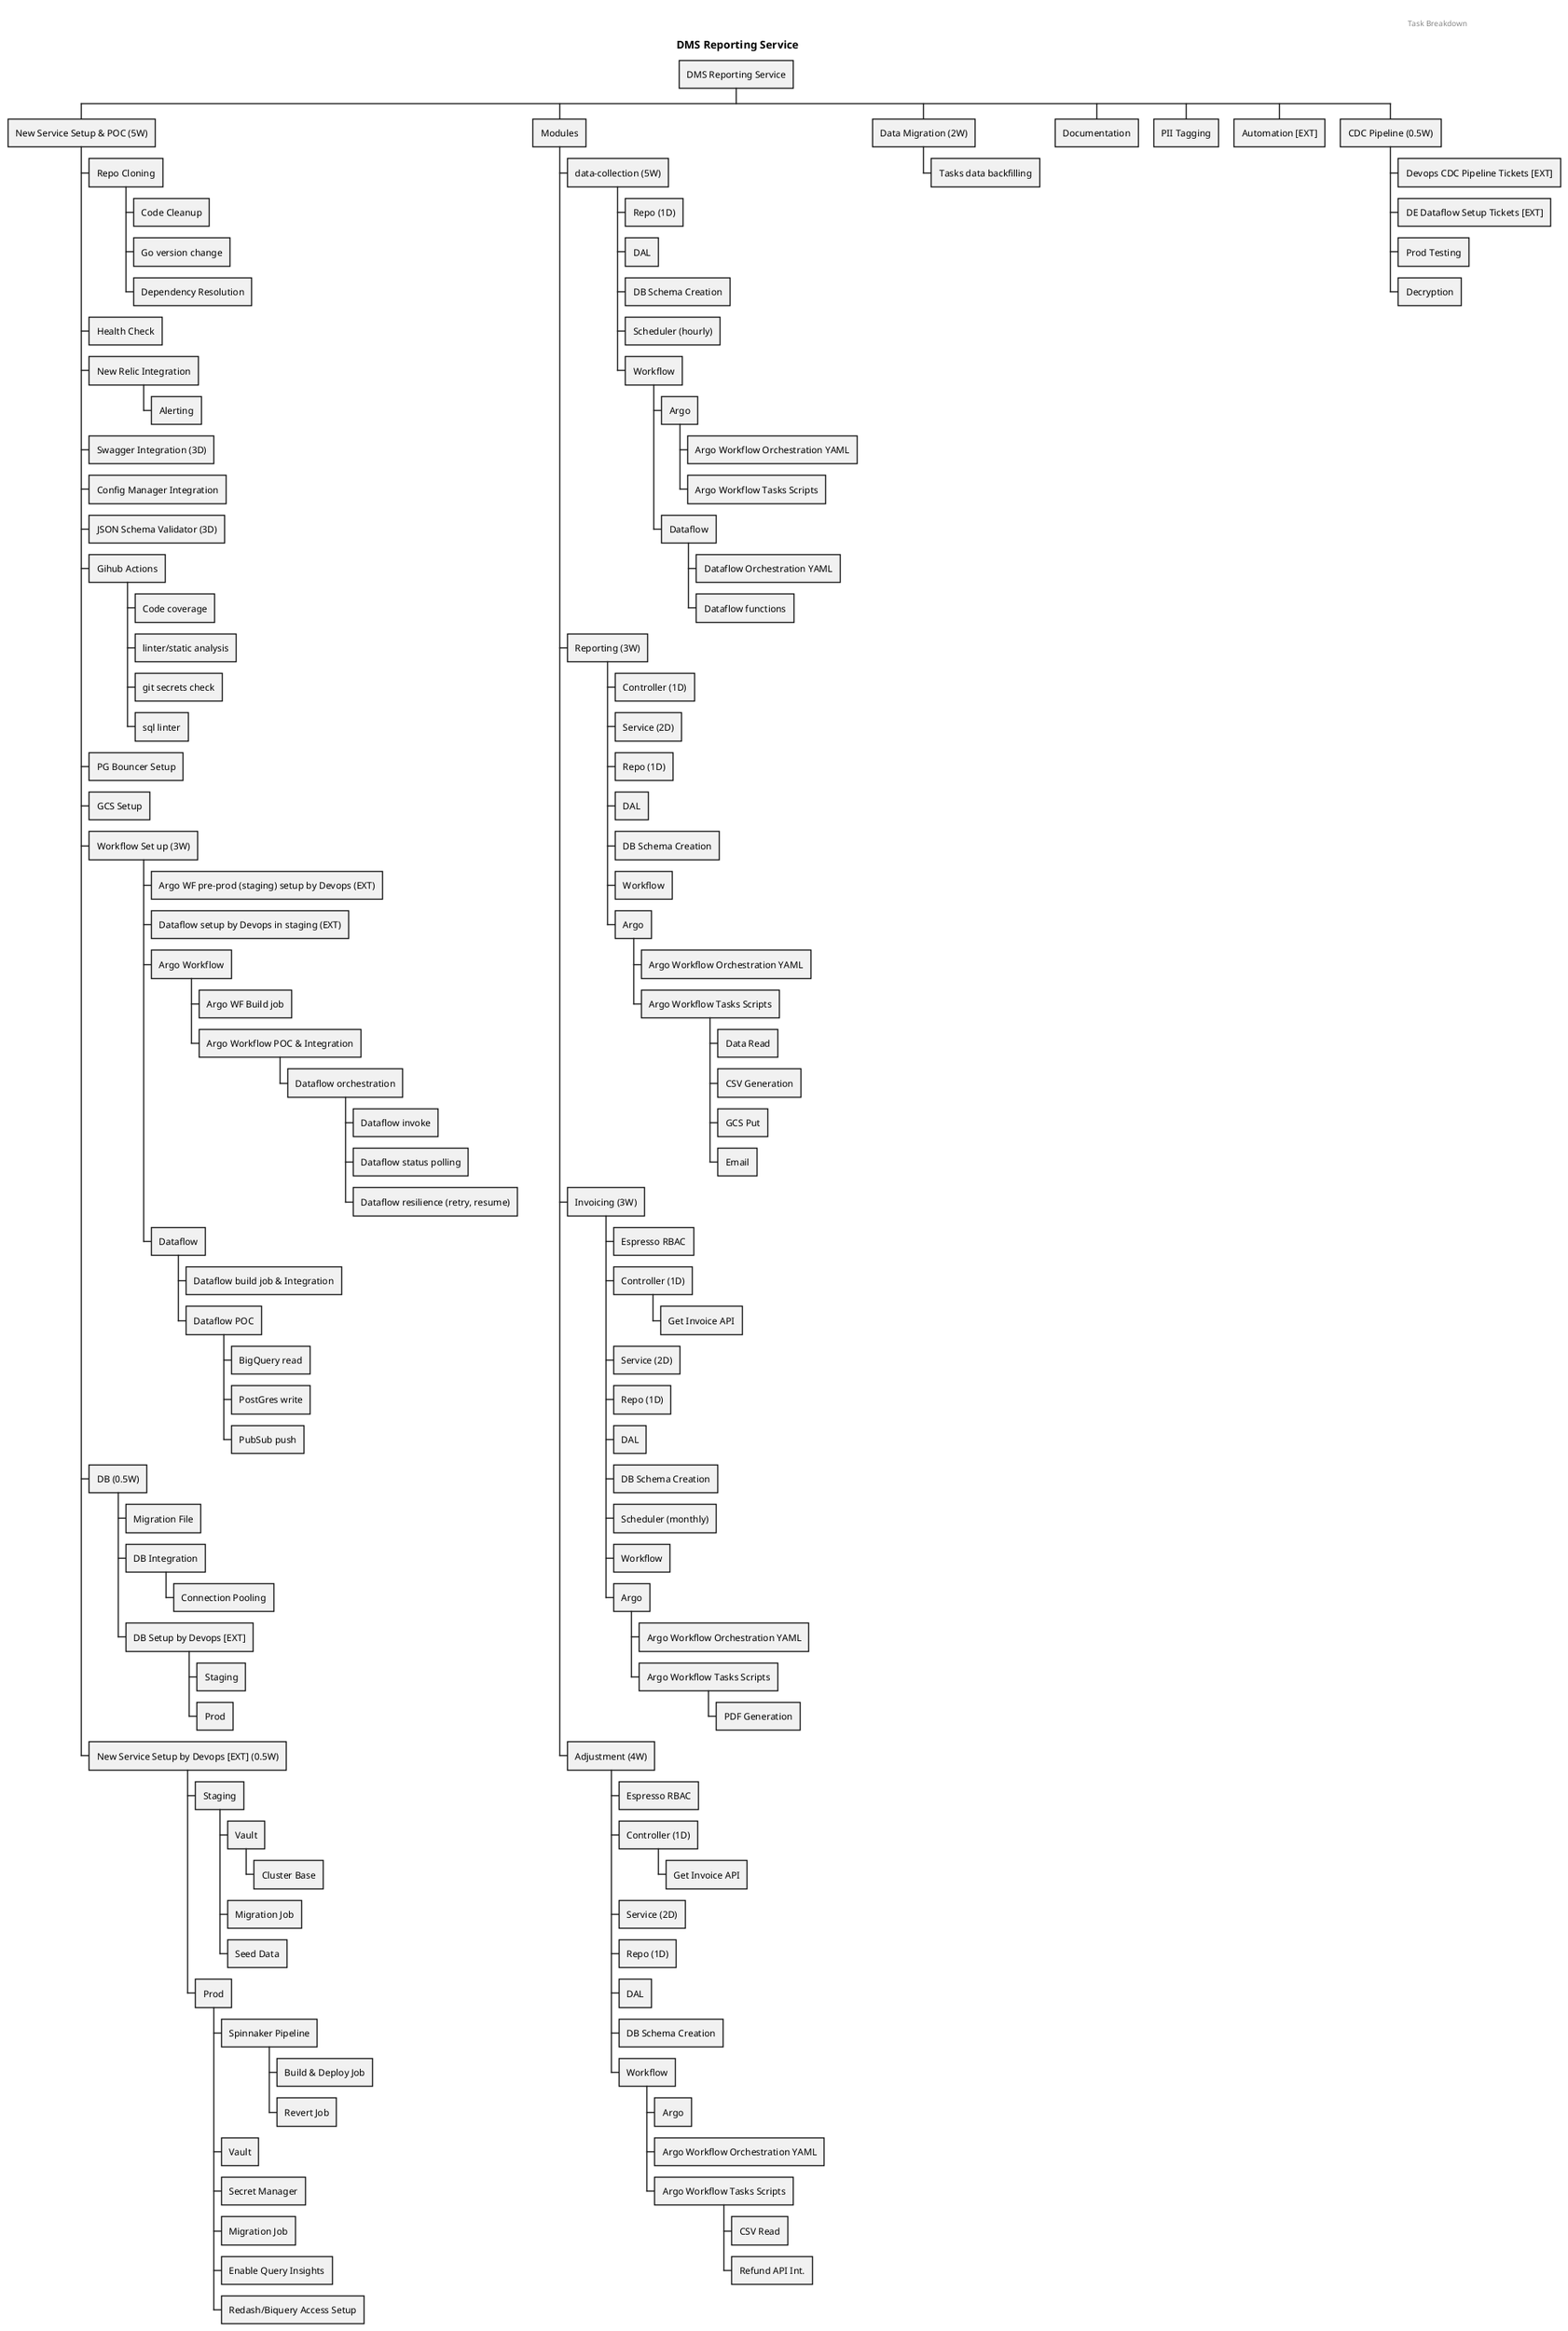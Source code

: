 @startwbs
'https://plantuml.com/mindmap-diagram

title DMS Reporting Service

* DMS Reporting Service
** New Service Setup & POC (5W)
*** Repo Cloning
**** Code Cleanup
**** Go version change
**** Dependency Resolution
*** Health Check
*** New Relic Integration
**** Alerting
*** Swagger Integration (3D)
*** Config Manager Integration
*** JSON Schema Validator (3D)
*** Gihub Actions
**** Code coverage
**** linter/static analysis
**** git secrets check
**** sql linter
*** PG Bouncer Setup
*** GCS Setup
*** Workflow Set up (3W)
**** Argo WF pre-prod (staging) setup by Devops (EXT)
**** Dataflow setup by Devops in staging (EXT)
**** Argo Workflow
***** Argo WF Build job
***** Argo Workflow POC & Integration
****** Dataflow orchestration
******* Dataflow invoke
******* Dataflow status polling
******* Dataflow resilience (retry, resume)
**** Dataflow
***** Dataflow build job & Integration
***** Dataflow POC
****** BigQuery read
****** PostGres write
****** PubSub push

*** DB (0.5W)
**** Migration File
**** DB Integration
***** Connection Pooling
**** DB Setup by Devops [EXT]
***** Staging
***** Prod

*** New Service Setup by Devops [EXT] (0.5W)
**** Staging
***** Vault
****** Cluster Base
***** Migration Job
***** Seed Data
**** Prod
***** Spinnaker Pipeline
****** Build & Deploy Job
****** Revert Job
***** Vault
***** Secret Manager
***** Migration Job
***** Enable Query Insights
***** Redash/Biquery Access Setup

** Modules

*** data-collection (5W)
**** Repo (1D)
**** DAL
**** DB Schema Creation
**** Scheduler (hourly)
**** Workflow
***** Argo
****** Argo Workflow Orchestration YAML
****** Argo Workflow Tasks Scripts
***** Dataflow
****** Dataflow Orchestration YAML
****** Dataflow functions

*** Reporting (3W)
**** Controller (1D)
**** Service (2D)
**** Repo (1D)
**** DAL
**** DB Schema Creation
**** Workflow
**** Argo
***** Argo Workflow Orchestration YAML
***** Argo Workflow Tasks Scripts
****** Data Read
****** CSV Generation
****** GCS Put
****** Email

*** Invoicing (3W)
**** Espresso RBAC
**** Controller (1D)
***** Get Invoice API
**** Service (2D)
**** Repo (1D)
**** DAL
**** DB Schema Creation
**** Scheduler (monthly)
**** Workflow
**** Argo
***** Argo Workflow Orchestration YAML
***** Argo Workflow Tasks Scripts
****** PDF Generation

*** Adjustment (4W)
**** Espresso RBAC
**** Controller (1D)
***** Get Invoice API
**** Service (2D)
**** Repo (1D)
**** DAL
**** DB Schema Creation
**** Workflow
***** Argo
***** Argo Workflow Orchestration YAML
***** Argo Workflow Tasks Scripts
****** CSV Read
****** Refund API Int.

** Data Migration (2W)
*** Tasks data backfilling

** Documentation
** PII Tagging
** Automation [EXT]
** CDC Pipeline (0.5W)
*** Devops CDC Pipeline Tickets [EXT]
*** DE Dataflow Setup Tickets [EXT]
*** Prod Testing
*** Decryption

header

Task Breakdown
endheader

@endwbs